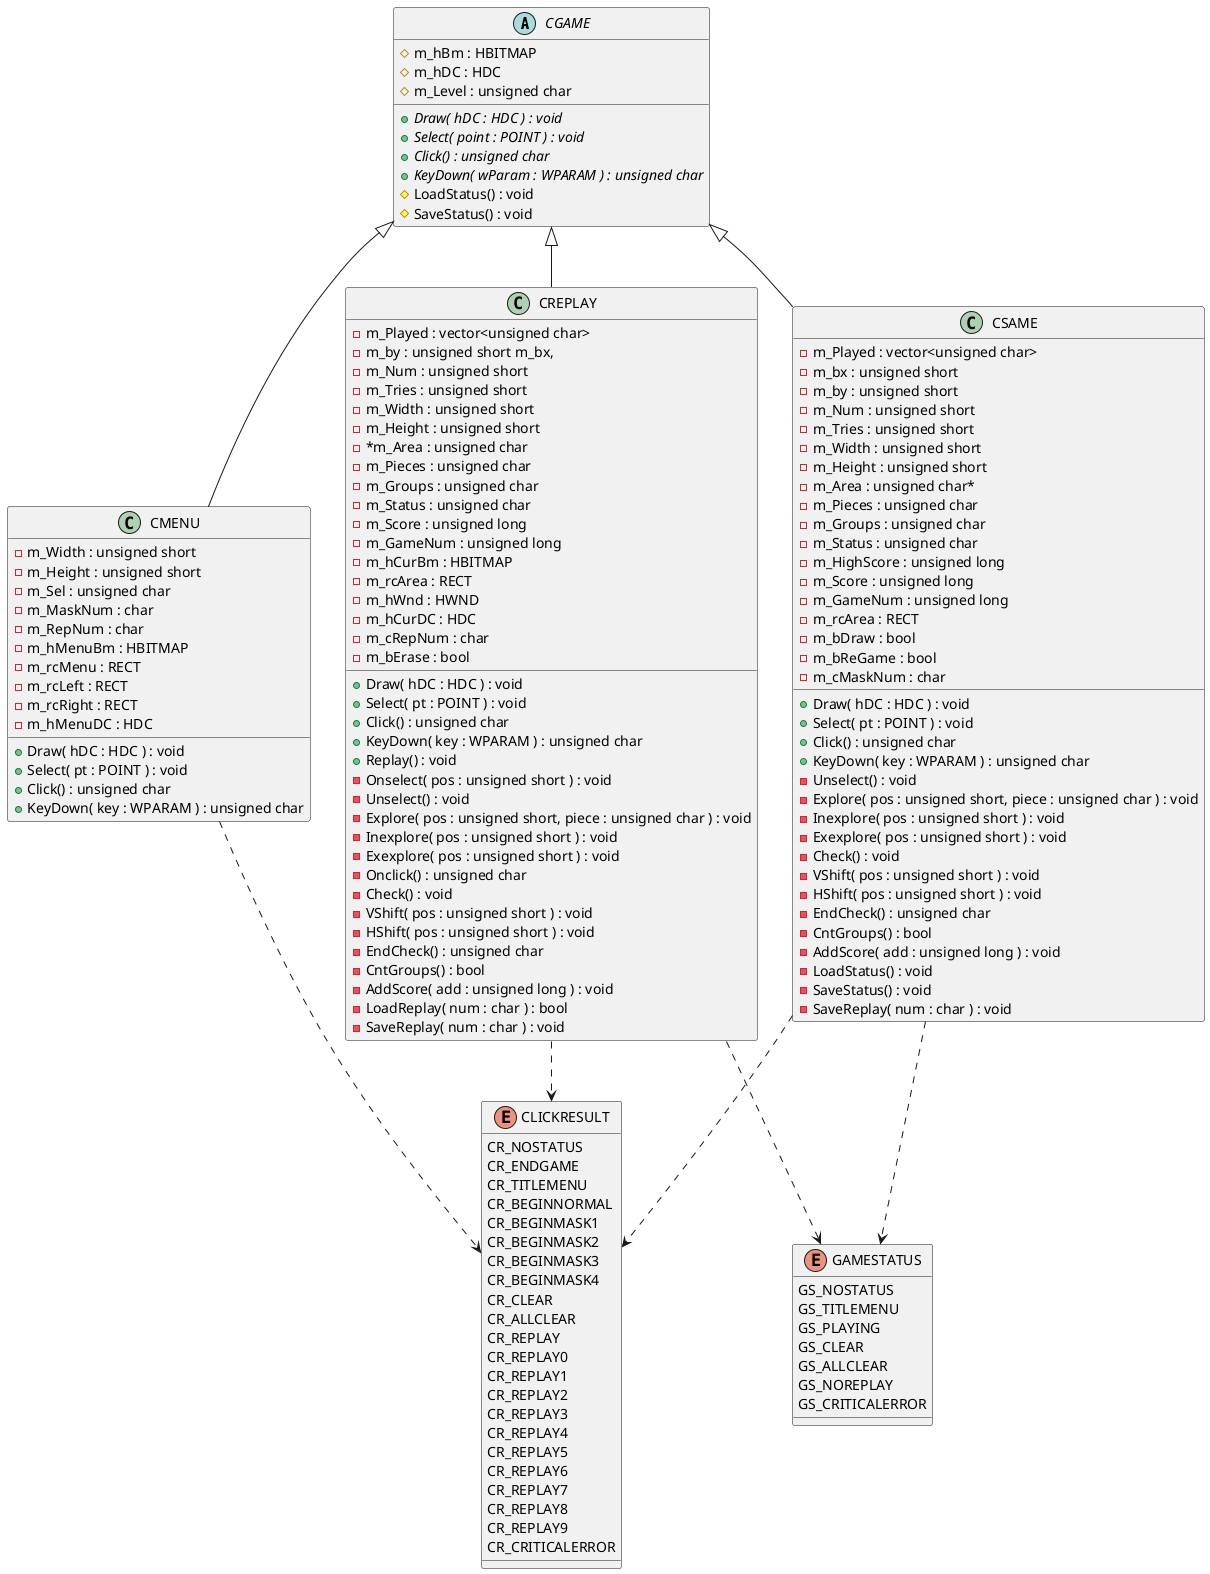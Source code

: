 @startuml class.png

abstract class CGAME {
  #m_hBm : HBITMAP
  #m_hDC : HDC
  #m_Level : unsigned char

  +{abstract} Draw( hDC : HDC ) : void
  +{abstract} Select( point : POINT ) : void
  +{abstract} Click() : unsigned char
  +{abstract} KeyDown( wParam : WPARAM ) : unsigned char
  #LoadStatus() : void
  #SaveStatus() : void
}

class CSAME {
  -m_Played : vector<unsigned char>
  -m_bx : unsigned short
  -m_by : unsigned short
  -m_Num : unsigned short
  -m_Tries : unsigned short
  -m_Width : unsigned short
  -m_Height : unsigned short
  -m_Area : unsigned char*
  -m_Pieces : unsigned char
  -m_Groups : unsigned char
  -m_Status : unsigned char
  -m_HighScore : unsigned long
  -m_Score : unsigned long
  -m_GameNum : unsigned long
  -m_rcArea : RECT
  -m_bDraw : bool
  -m_bReGame : bool
  -m_cMaskNum : char

  +Draw( hDC : HDC ) : void
  +Select( pt : POINT ) : void
  +Click() : unsigned char
  +KeyDown( key : WPARAM ) : unsigned char
  -Unselect() : void
  -Explore( pos : unsigned short, piece : unsigned char ) : void
  -Inexplore( pos : unsigned short ) : void
  -Exexplore( pos : unsigned short ) : void
  -Check() : void
  -VShift( pos : unsigned short ) : void
  -HShift( pos : unsigned short ) : void
  -EndCheck() : unsigned char
  -CntGroups() : bool
  -AddScore( add : unsigned long ) : void
  -LoadStatus() : void
  -SaveStatus() : void
  -SaveReplay( num : char ) : void
}

class CMENU {
  -m_Width : unsigned short
  -m_Height : unsigned short
  -m_Sel : unsigned char
  -m_MaskNum : char
  -m_RepNum : char
  -m_hMenuBm : HBITMAP
  -m_rcMenu : RECT
  -m_rcLeft : RECT
  -m_rcRight : RECT
  -m_hMenuDC : HDC

  +Draw( hDC : HDC ) : void
  +Select( pt : POINT ) : void
  +Click() : unsigned char
  +KeyDown( key : WPARAM ) : unsigned char
}

class CREPLAY {
  -m_Played : vector<unsigned char>
  -m_by : unsigned short m_bx,
  -m_Num : unsigned short
  -m_Tries : unsigned short
  -m_Width : unsigned short
  -m_Height : unsigned short
  -*m_Area : unsigned char
  -m_Pieces : unsigned char
  -m_Groups : unsigned char
  -m_Status : unsigned char
  -m_Score : unsigned long
  -m_GameNum : unsigned long
  -m_hCurBm : HBITMAP
  -m_rcArea : RECT
  -m_hWnd : HWND
  -m_hCurDC : HDC
  -m_cRepNum : char
  -m_bErase : bool

  +Draw( hDC : HDC ) : void
  +Select( pt : POINT ) : void
  +Click() : unsigned char
  +KeyDown( key : WPARAM ) : unsigned char
  +Replay() : void
  -Onselect( pos : unsigned short ) : void
  -Unselect() : void
  -Explore( pos : unsigned short, piece : unsigned char ) : void
  -Inexplore( pos : unsigned short ) : void
  -Exexplore( pos : unsigned short ) : void
  -Onclick() : unsigned char
  -Check() : void
  -VShift( pos : unsigned short ) : void
  -HShift( pos : unsigned short ) : void
  -EndCheck() : unsigned char
  -CntGroups() : bool
  -AddScore( add : unsigned long ) : void
  -LoadReplay( num : char ) : bool
  -SaveReplay( num : char ) : void
}


CGAME <|-- CSAME
CGAME <|-- CMENU
CGAME <|-- CREPLAY


enum CLICKRESULT {
  CR_NOSTATUS
  CR_ENDGAME
  CR_TITLEMENU
  CR_BEGINNORMAL
  CR_BEGINMASK1
  CR_BEGINMASK2
  CR_BEGINMASK3
  CR_BEGINMASK4
  CR_CLEAR
  CR_ALLCLEAR
  CR_REPLAY
  CR_REPLAY0
  CR_REPLAY1
  CR_REPLAY2
  CR_REPLAY3
  CR_REPLAY4
  CR_REPLAY5
  CR_REPLAY6
  CR_REPLAY7
  CR_REPLAY8
  CR_REPLAY9
  CR_CRITICALERROR
}

enum GAMESTATUS {
  GS_NOSTATUS
  GS_TITLEMENU
  GS_PLAYING
  GS_CLEAR
  GS_ALLCLEAR
  GS_NOREPLAY
  GS_CRITICALERROR
}


CSAME ..> CLICKRESULT
CMENU ..> CLICKRESULT
CREPLAY ..> CLICKRESULT

CSAME ..> GAMESTATUS
CREPLAY ..> GAMESTATUS


@enduml
